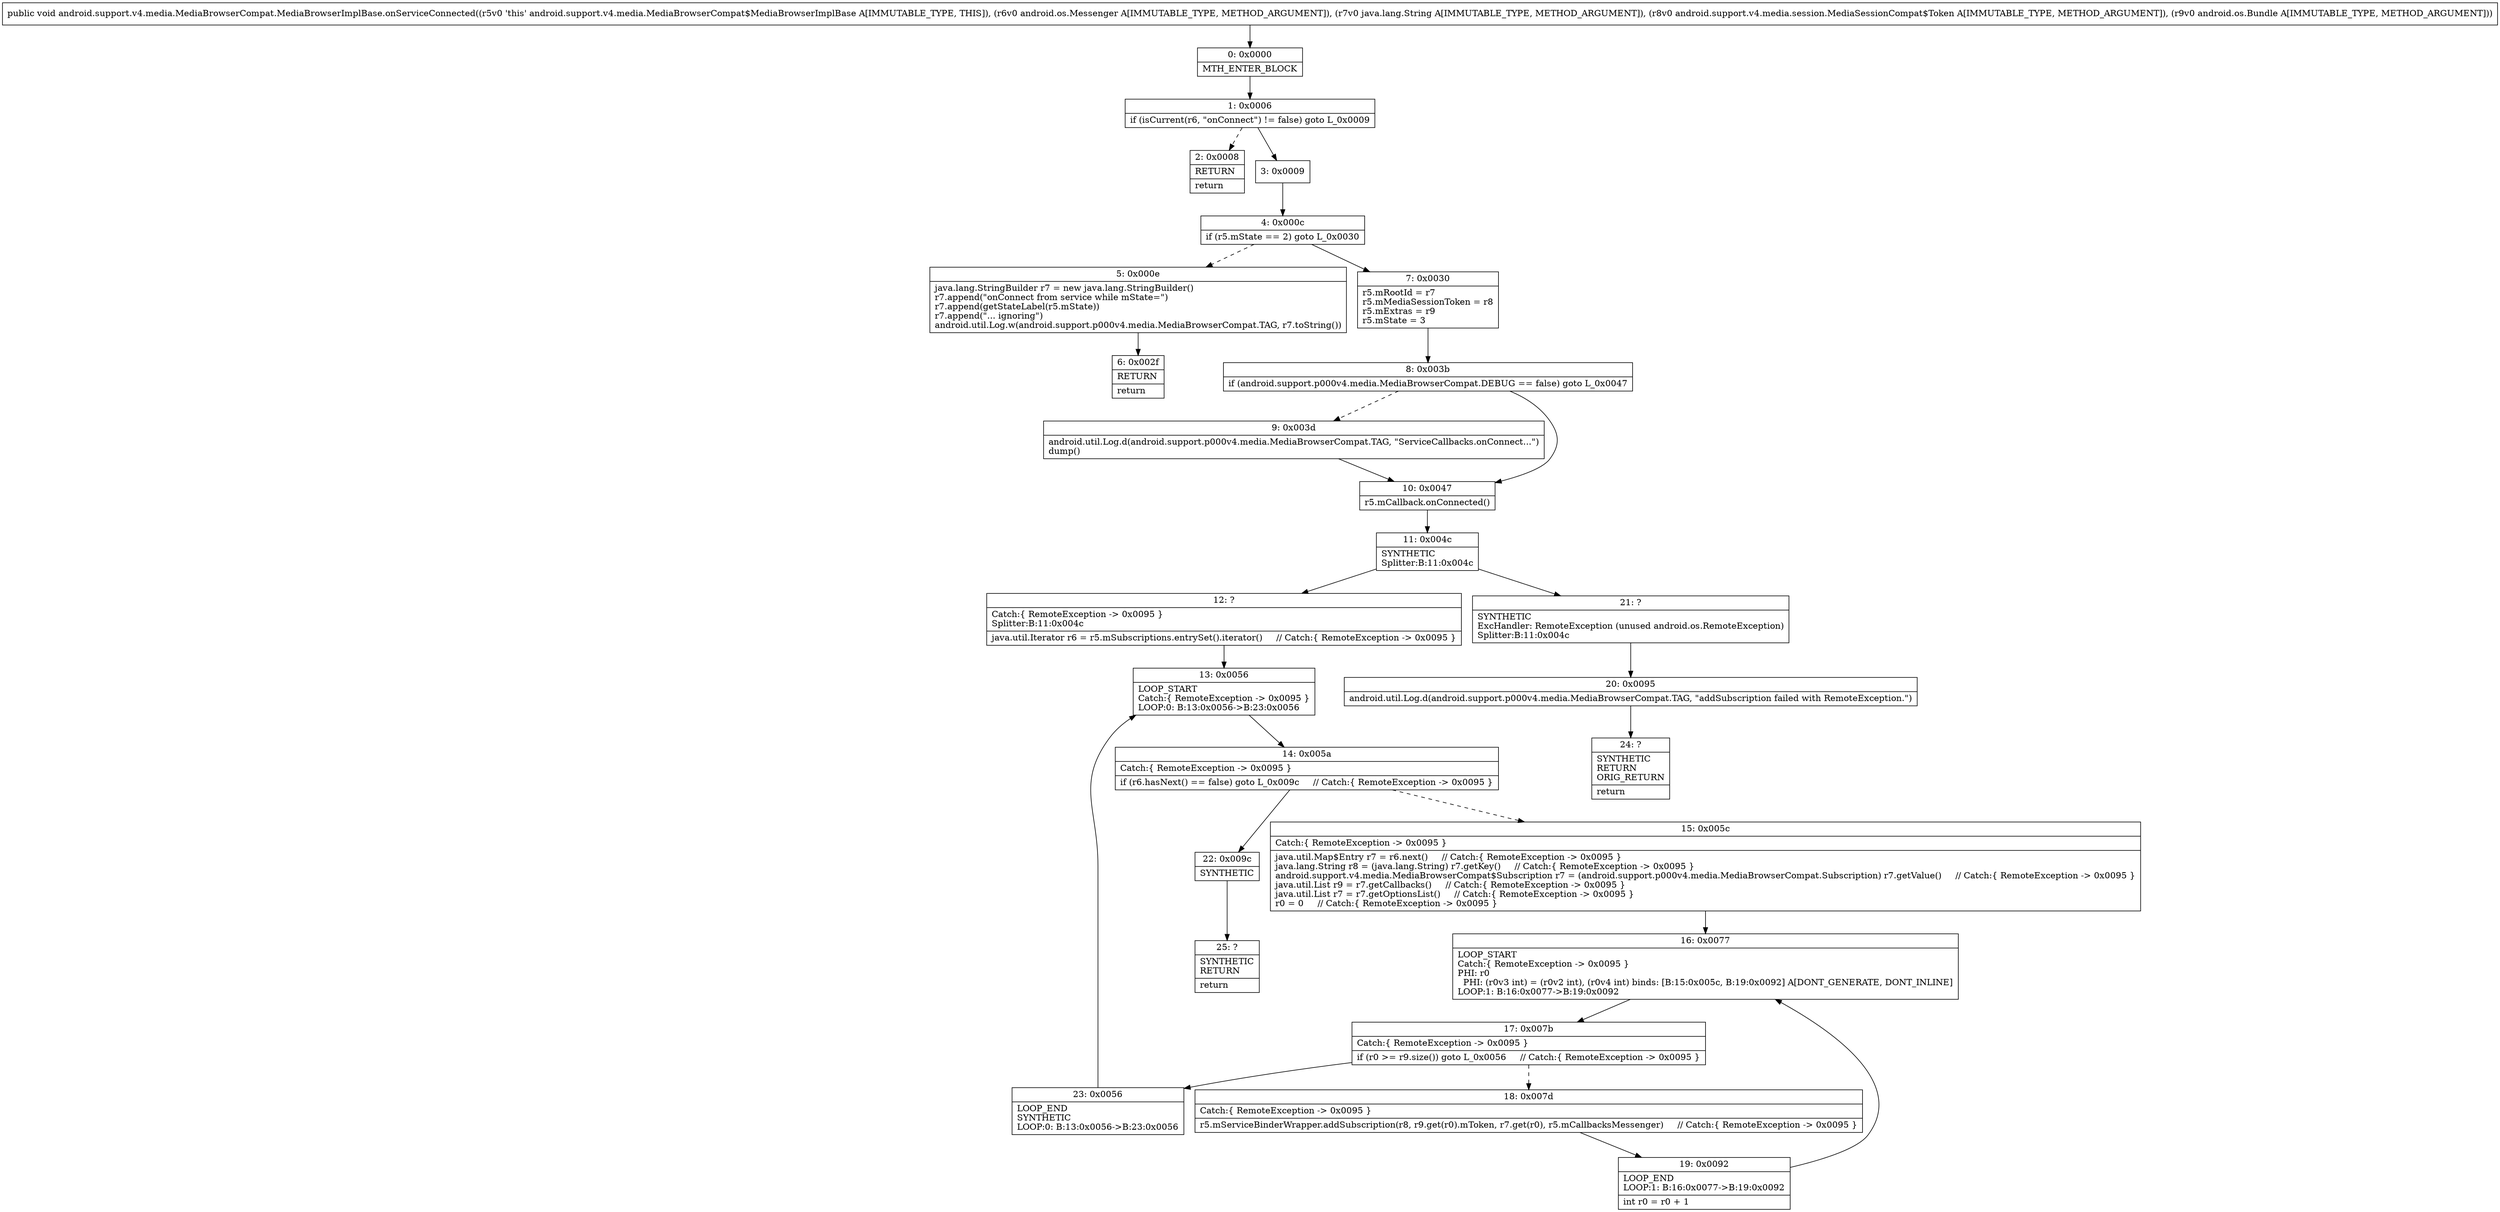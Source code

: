 digraph "CFG forandroid.support.v4.media.MediaBrowserCompat.MediaBrowserImplBase.onServiceConnected(Landroid\/os\/Messenger;Ljava\/lang\/String;Landroid\/support\/v4\/media\/session\/MediaSessionCompat$Token;Landroid\/os\/Bundle;)V" {
Node_0 [shape=record,label="{0\:\ 0x0000|MTH_ENTER_BLOCK\l}"];
Node_1 [shape=record,label="{1\:\ 0x0006|if (isCurrent(r6, \"onConnect\") != false) goto L_0x0009\l}"];
Node_2 [shape=record,label="{2\:\ 0x0008|RETURN\l|return\l}"];
Node_3 [shape=record,label="{3\:\ 0x0009}"];
Node_4 [shape=record,label="{4\:\ 0x000c|if (r5.mState == 2) goto L_0x0030\l}"];
Node_5 [shape=record,label="{5\:\ 0x000e|java.lang.StringBuilder r7 = new java.lang.StringBuilder()\lr7.append(\"onConnect from service while mState=\")\lr7.append(getStateLabel(r5.mState))\lr7.append(\"... ignoring\")\landroid.util.Log.w(android.support.p000v4.media.MediaBrowserCompat.TAG, r7.toString())\l}"];
Node_6 [shape=record,label="{6\:\ 0x002f|RETURN\l|return\l}"];
Node_7 [shape=record,label="{7\:\ 0x0030|r5.mRootId = r7\lr5.mMediaSessionToken = r8\lr5.mExtras = r9\lr5.mState = 3\l}"];
Node_8 [shape=record,label="{8\:\ 0x003b|if (android.support.p000v4.media.MediaBrowserCompat.DEBUG == false) goto L_0x0047\l}"];
Node_9 [shape=record,label="{9\:\ 0x003d|android.util.Log.d(android.support.p000v4.media.MediaBrowserCompat.TAG, \"ServiceCallbacks.onConnect...\")\ldump()\l}"];
Node_10 [shape=record,label="{10\:\ 0x0047|r5.mCallback.onConnected()\l}"];
Node_11 [shape=record,label="{11\:\ 0x004c|SYNTHETIC\lSplitter:B:11:0x004c\l}"];
Node_12 [shape=record,label="{12\:\ ?|Catch:\{ RemoteException \-\> 0x0095 \}\lSplitter:B:11:0x004c\l|java.util.Iterator r6 = r5.mSubscriptions.entrySet().iterator()     \/\/ Catch:\{ RemoteException \-\> 0x0095 \}\l}"];
Node_13 [shape=record,label="{13\:\ 0x0056|LOOP_START\lCatch:\{ RemoteException \-\> 0x0095 \}\lLOOP:0: B:13:0x0056\-\>B:23:0x0056\l}"];
Node_14 [shape=record,label="{14\:\ 0x005a|Catch:\{ RemoteException \-\> 0x0095 \}\l|if (r6.hasNext() == false) goto L_0x009c     \/\/ Catch:\{ RemoteException \-\> 0x0095 \}\l}"];
Node_15 [shape=record,label="{15\:\ 0x005c|Catch:\{ RemoteException \-\> 0x0095 \}\l|java.util.Map$Entry r7 = r6.next()     \/\/ Catch:\{ RemoteException \-\> 0x0095 \}\ljava.lang.String r8 = (java.lang.String) r7.getKey()     \/\/ Catch:\{ RemoteException \-\> 0x0095 \}\landroid.support.v4.media.MediaBrowserCompat$Subscription r7 = (android.support.p000v4.media.MediaBrowserCompat.Subscription) r7.getValue()     \/\/ Catch:\{ RemoteException \-\> 0x0095 \}\ljava.util.List r9 = r7.getCallbacks()     \/\/ Catch:\{ RemoteException \-\> 0x0095 \}\ljava.util.List r7 = r7.getOptionsList()     \/\/ Catch:\{ RemoteException \-\> 0x0095 \}\lr0 = 0     \/\/ Catch:\{ RemoteException \-\> 0x0095 \}\l}"];
Node_16 [shape=record,label="{16\:\ 0x0077|LOOP_START\lCatch:\{ RemoteException \-\> 0x0095 \}\lPHI: r0 \l  PHI: (r0v3 int) = (r0v2 int), (r0v4 int) binds: [B:15:0x005c, B:19:0x0092] A[DONT_GENERATE, DONT_INLINE]\lLOOP:1: B:16:0x0077\-\>B:19:0x0092\l}"];
Node_17 [shape=record,label="{17\:\ 0x007b|Catch:\{ RemoteException \-\> 0x0095 \}\l|if (r0 \>= r9.size()) goto L_0x0056     \/\/ Catch:\{ RemoteException \-\> 0x0095 \}\l}"];
Node_18 [shape=record,label="{18\:\ 0x007d|Catch:\{ RemoteException \-\> 0x0095 \}\l|r5.mServiceBinderWrapper.addSubscription(r8, r9.get(r0).mToken, r7.get(r0), r5.mCallbacksMessenger)     \/\/ Catch:\{ RemoteException \-\> 0x0095 \}\l}"];
Node_19 [shape=record,label="{19\:\ 0x0092|LOOP_END\lLOOP:1: B:16:0x0077\-\>B:19:0x0092\l|int r0 = r0 + 1\l}"];
Node_20 [shape=record,label="{20\:\ 0x0095|android.util.Log.d(android.support.p000v4.media.MediaBrowserCompat.TAG, \"addSubscription failed with RemoteException.\")\l}"];
Node_21 [shape=record,label="{21\:\ ?|SYNTHETIC\lExcHandler: RemoteException (unused android.os.RemoteException)\lSplitter:B:11:0x004c\l}"];
Node_22 [shape=record,label="{22\:\ 0x009c|SYNTHETIC\l}"];
Node_23 [shape=record,label="{23\:\ 0x0056|LOOP_END\lSYNTHETIC\lLOOP:0: B:13:0x0056\-\>B:23:0x0056\l}"];
Node_24 [shape=record,label="{24\:\ ?|SYNTHETIC\lRETURN\lORIG_RETURN\l|return\l}"];
Node_25 [shape=record,label="{25\:\ ?|SYNTHETIC\lRETURN\l|return\l}"];
MethodNode[shape=record,label="{public void android.support.v4.media.MediaBrowserCompat.MediaBrowserImplBase.onServiceConnected((r5v0 'this' android.support.v4.media.MediaBrowserCompat$MediaBrowserImplBase A[IMMUTABLE_TYPE, THIS]), (r6v0 android.os.Messenger A[IMMUTABLE_TYPE, METHOD_ARGUMENT]), (r7v0 java.lang.String A[IMMUTABLE_TYPE, METHOD_ARGUMENT]), (r8v0 android.support.v4.media.session.MediaSessionCompat$Token A[IMMUTABLE_TYPE, METHOD_ARGUMENT]), (r9v0 android.os.Bundle A[IMMUTABLE_TYPE, METHOD_ARGUMENT])) }"];
MethodNode -> Node_0;
Node_0 -> Node_1;
Node_1 -> Node_2[style=dashed];
Node_1 -> Node_3;
Node_3 -> Node_4;
Node_4 -> Node_5[style=dashed];
Node_4 -> Node_7;
Node_5 -> Node_6;
Node_7 -> Node_8;
Node_8 -> Node_9[style=dashed];
Node_8 -> Node_10;
Node_9 -> Node_10;
Node_10 -> Node_11;
Node_11 -> Node_12;
Node_11 -> Node_21;
Node_12 -> Node_13;
Node_13 -> Node_14;
Node_14 -> Node_15[style=dashed];
Node_14 -> Node_22;
Node_15 -> Node_16;
Node_16 -> Node_17;
Node_17 -> Node_18[style=dashed];
Node_17 -> Node_23;
Node_18 -> Node_19;
Node_19 -> Node_16;
Node_20 -> Node_24;
Node_21 -> Node_20;
Node_22 -> Node_25;
Node_23 -> Node_13;
}


